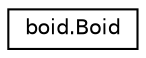 digraph "Graphical Class Hierarchy"
{
  edge [fontname="Helvetica",fontsize="10",labelfontname="Helvetica",labelfontsize="10"];
  node [fontname="Helvetica",fontsize="10",shape=record];
  rankdir="LR";
  Node1 [label="boid.Boid",height=0.2,width=0.4,color="black", fillcolor="white", style="filled",URL="$classboid_1_1Boid.html",tooltip="Class which represents one boid. "];
}
